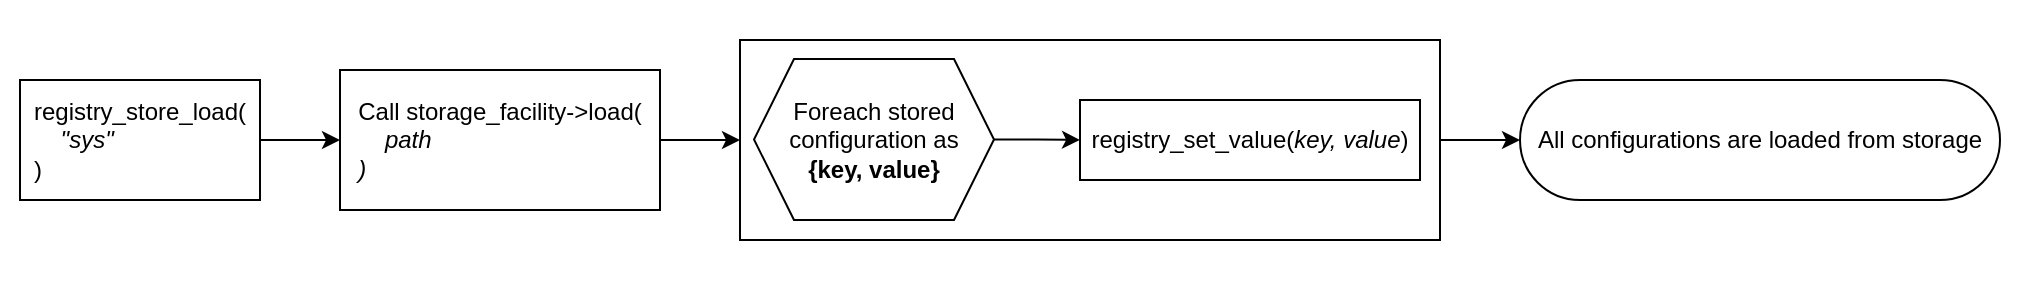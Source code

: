 <mxfile>
    <diagram id="fjN8D4Odn0497USpxgly" name="Page-1">
        <mxGraphModel dx="2012" dy="481" grid="1" gridSize="10" guides="1" tooltips="1" connect="1" arrows="1" fold="1" page="1" pageScale="1" pageWidth="1169" pageHeight="827" background="#FFFFFF" math="0" shadow="0">
            <root>
                <mxCell id="0"/>
                <mxCell id="1" parent="0"/>
                <mxCell id="274" value="" style="rounded=0;whiteSpace=wrap;html=1;strokeColor=none;" parent="1" vertex="1">
                    <mxGeometry x="-1160" y="10" width="1010" height="140" as="geometry"/>
                </mxCell>
                <mxCell id="184" value="registry_store_load(&lt;br&gt;&lt;div style=&quot;text-align: left&quot;&gt;&lt;span&gt;&lt;i&gt;&amp;nbsp; &amp;nbsp; &quot;sys&quot;&lt;/i&gt;&lt;/span&gt;&lt;/div&gt;&lt;div style=&quot;text-align: left&quot;&gt;&lt;span&gt;)&lt;/span&gt;&lt;/div&gt;" style="rounded=0;whiteSpace=wrap;html=1;" parent="1" vertex="1">
                    <mxGeometry x="-1150" y="50" width="120" height="60" as="geometry"/>
                </mxCell>
                <mxCell id="253" style="edgeStyle=elbowEdgeStyle;rounded=0;html=1;" parent="1" source="184" target="255" edge="1">
                    <mxGeometry relative="1" as="geometry">
                        <mxPoint x="-228" y="290" as="sourcePoint"/>
                    </mxGeometry>
                </mxCell>
                <mxCell id="255" value="Call storage_facility-&amp;gt;load(&lt;br&gt;&lt;div style=&quot;text-align: left&quot;&gt;&lt;i&gt;&amp;nbsp; &amp;nbsp; path&lt;/i&gt;&lt;/div&gt;&lt;i&gt;&lt;div style=&quot;text-align: left&quot;&gt;&lt;span&gt;)&lt;/span&gt;&lt;/div&gt;&lt;/i&gt;" style="rounded=0;whiteSpace=wrap;html=1;" parent="1" vertex="1">
                    <mxGeometry x="-990" y="45" width="160" height="70" as="geometry"/>
                </mxCell>
                <mxCell id="288" style="edgeStyle=elbowEdgeStyle;rounded=0;html=1;" parent="1" source="289" target="290" edge="1">
                    <mxGeometry relative="1" as="geometry">
                        <mxPoint x="-1019.765" y="630.235" as="targetPoint"/>
                    </mxGeometry>
                </mxCell>
                <mxCell id="289" value="" style="rounded=0;whiteSpace=wrap;html=1;verticalAlign=top;" parent="1" vertex="1">
                    <mxGeometry x="-790" y="30" width="350" height="100" as="geometry"/>
                </mxCell>
                <mxCell id="290" value="All configurations are loaded from storage" style="rounded=1;whiteSpace=wrap;html=1;arcSize=50;" parent="1" vertex="1">
                    <mxGeometry x="-400" y="50" width="240" height="60" as="geometry"/>
                </mxCell>
                <mxCell id="295" value="" style="edgeStyle=elbowEdgeStyle;rounded=0;html=1;exitX=1;exitY=0.5;exitDx=0;exitDy=0;" parent="1" source="297" target="296" edge="1">
                    <mxGeometry relative="1" as="geometry">
                        <mxPoint x="-614" y="123.75" as="targetPoint"/>
                        <mxPoint as="offset"/>
                        <mxPoint x="-673" y="121.75" as="sourcePoint"/>
                    </mxGeometry>
                </mxCell>
                <mxCell id="296" value="registry_set_value(&lt;i&gt;key, value&lt;/i&gt;)" style="rounded=0;whiteSpace=wrap;html=1;" parent="1" vertex="1">
                    <mxGeometry x="-620" y="60" width="170" height="40" as="geometry"/>
                </mxCell>
                <mxCell id="297" value="Foreach stored configuration&amp;nbsp;as&lt;br&gt;&lt;b&gt;{key, value}&lt;/b&gt;" style="shape=hexagon;perimeter=hexagonPerimeter2;whiteSpace=wrap;html=1;fixedSize=1;" parent="1" vertex="1">
                    <mxGeometry x="-783" y="39.5" width="120" height="80.5" as="geometry"/>
                </mxCell>
                <mxCell id="298" style="edgeStyle=elbowEdgeStyle;rounded=0;html=1;" parent="1" source="255" target="289" edge="1">
                    <mxGeometry relative="1" as="geometry">
                        <mxPoint x="-790" y="79.66" as="sourcePoint"/>
                        <mxPoint x="-750" y="79.66" as="targetPoint"/>
                    </mxGeometry>
                </mxCell>
            </root>
        </mxGraphModel>
    </diagram>
</mxfile>